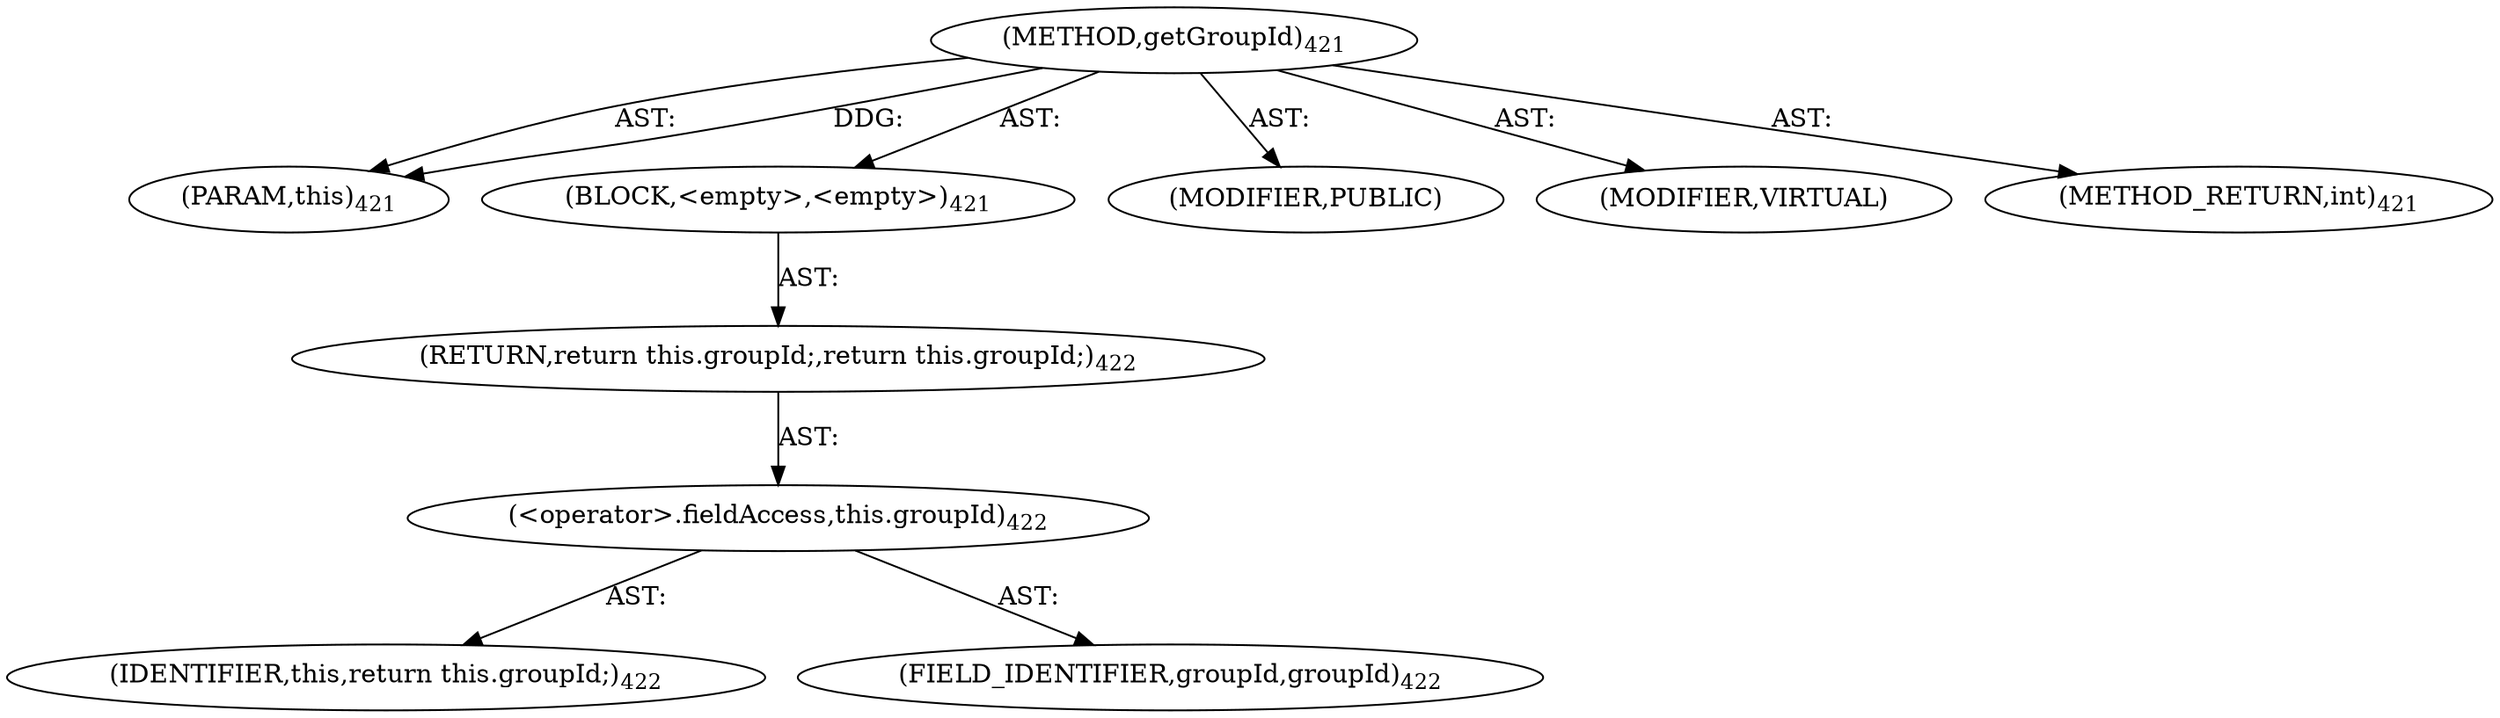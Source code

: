digraph "getGroupId" {  
"111669149711" [label = <(METHOD,getGroupId)<SUB>421</SUB>> ]
"115964117002" [label = <(PARAM,this)<SUB>421</SUB>> ]
"25769803805" [label = <(BLOCK,&lt;empty&gt;,&lt;empty&gt;)<SUB>421</SUB>> ]
"146028888072" [label = <(RETURN,return this.groupId;,return this.groupId;)<SUB>422</SUB>> ]
"30064771287" [label = <(&lt;operator&gt;.fieldAccess,this.groupId)<SUB>422</SUB>> ]
"68719476747" [label = <(IDENTIFIER,this,return this.groupId;)<SUB>422</SUB>> ]
"55834574915" [label = <(FIELD_IDENTIFIER,groupId,groupId)<SUB>422</SUB>> ]
"133143986229" [label = <(MODIFIER,PUBLIC)> ]
"133143986230" [label = <(MODIFIER,VIRTUAL)> ]
"128849018895" [label = <(METHOD_RETURN,int)<SUB>421</SUB>> ]
  "111669149711" -> "115964117002"  [ label = "AST: "] 
  "111669149711" -> "25769803805"  [ label = "AST: "] 
  "111669149711" -> "133143986229"  [ label = "AST: "] 
  "111669149711" -> "133143986230"  [ label = "AST: "] 
  "111669149711" -> "128849018895"  [ label = "AST: "] 
  "25769803805" -> "146028888072"  [ label = "AST: "] 
  "146028888072" -> "30064771287"  [ label = "AST: "] 
  "30064771287" -> "68719476747"  [ label = "AST: "] 
  "30064771287" -> "55834574915"  [ label = "AST: "] 
  "111669149711" -> "115964117002"  [ label = "DDG: "] 
}
